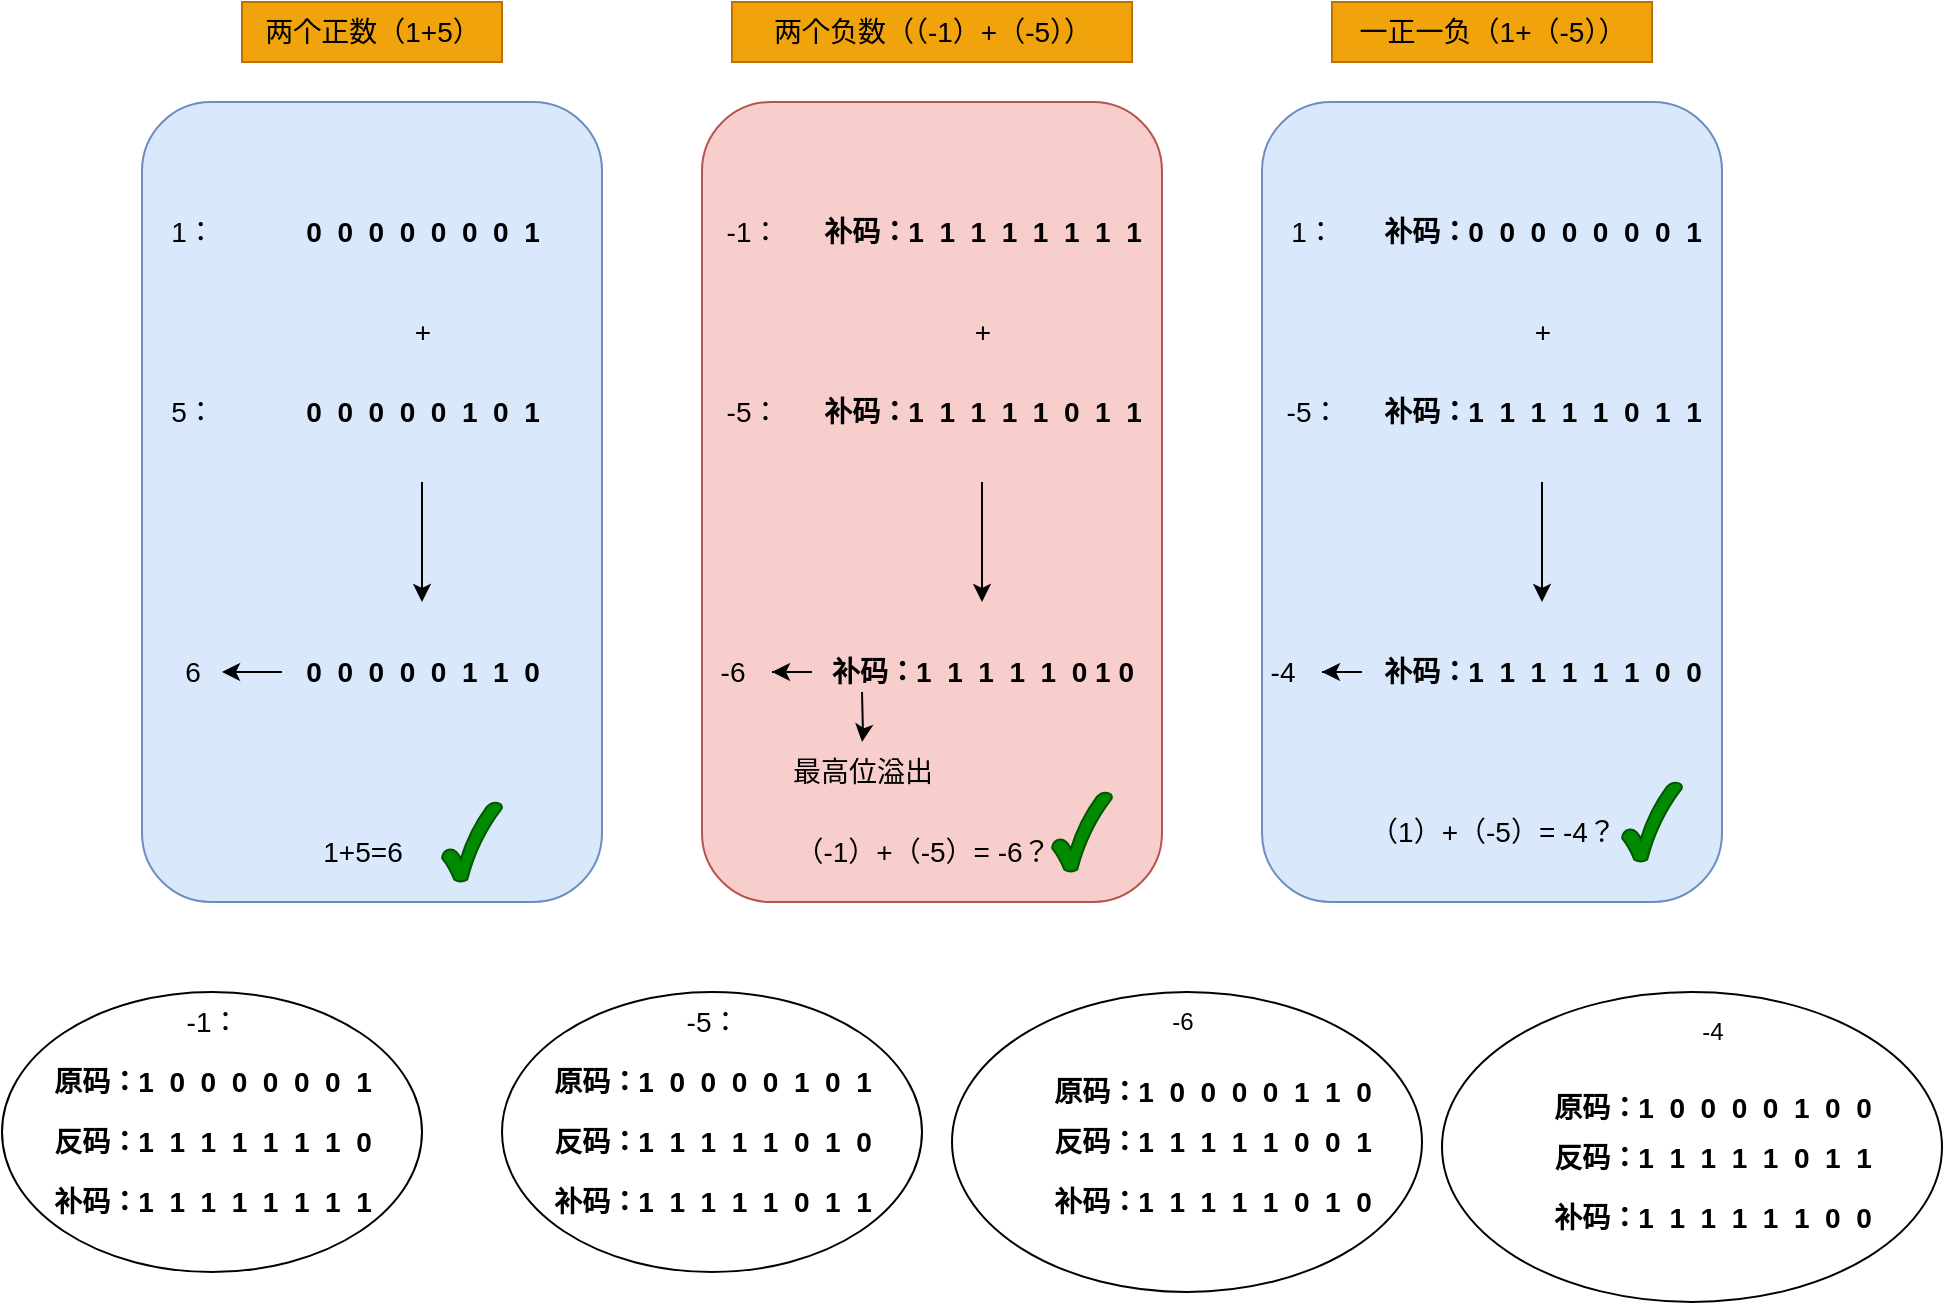 <mxfile version="20.6.2" type="device"><diagram id="oloCLNJLmom4ELn6_zKf" name="第 1 页"><mxGraphModel dx="852" dy="515" grid="1" gridSize="10" guides="1" tooltips="1" connect="1" arrows="1" fold="1" page="1" pageScale="1" pageWidth="1390" pageHeight="980" math="0" shadow="0"><root><mxCell id="0"/><mxCell id="1" parent="0"/><mxCell id="8ZW_xuPBTC2ldnGkTU2X-1" value="" style="ellipse;whiteSpace=wrap;html=1;" parent="1" vertex="1"><mxGeometry x="730" y="595" width="250" height="155" as="geometry"/></mxCell><mxCell id="8ZW_xuPBTC2ldnGkTU2X-2" value="&lt;h4&gt;原码：1&amp;nbsp; 0&amp;nbsp; 0&amp;nbsp; 0&amp;nbsp; 0&amp;nbsp; 1&amp;nbsp; 0&amp;nbsp; 0&lt;/h4&gt;" style="text;html=1;align=center;verticalAlign=middle;resizable=0;points=[];autosize=1;strokeColor=none;fillColor=none;fontSize=14;" parent="1" vertex="1"><mxGeometry x="775" y="617.5" width="180" height="70" as="geometry"/></mxCell><mxCell id="8ZW_xuPBTC2ldnGkTU2X-3" value="" style="ellipse;whiteSpace=wrap;html=1;" parent="1" vertex="1"><mxGeometry x="485" y="595" width="235" height="150" as="geometry"/></mxCell><mxCell id="8ZW_xuPBTC2ldnGkTU2X-4" value="" style="rounded=1;whiteSpace=wrap;html=1;fillColor=#dae8fc;strokeColor=#6c8ebf;" parent="1" vertex="1"><mxGeometry x="80" y="150" width="230" height="400" as="geometry"/></mxCell><mxCell id="8ZW_xuPBTC2ldnGkTU2X-5" value="&lt;font style=&quot;font-size: 14px;&quot;&gt;两个正数（1+5）&lt;/font&gt;" style="text;html=1;align=center;verticalAlign=middle;resizable=0;points=[];autosize=1;strokeColor=#BD7000;fillColor=#f0a30a;fontSize=14;fontColor=#000000;" parent="1" vertex="1"><mxGeometry x="130" y="100" width="130" height="30" as="geometry"/></mxCell><mxCell id="8ZW_xuPBTC2ldnGkTU2X-6" value="&lt;h4&gt;0&amp;nbsp; 0&amp;nbsp; 0&amp;nbsp; 0&amp;nbsp; 0&amp;nbsp; 0&amp;nbsp; 0&amp;nbsp; 1&lt;/h4&gt;" style="text;html=1;align=center;verticalAlign=middle;resizable=0;points=[];autosize=1;strokeColor=none;fillColor=none;fontSize=14;" parent="1" vertex="1"><mxGeometry x="150" y="180" width="140" height="70" as="geometry"/></mxCell><mxCell id="8ZW_xuPBTC2ldnGkTU2X-7" value="" style="edgeStyle=orthogonalEdgeStyle;rounded=0;orthogonalLoop=1;jettySize=auto;html=1;fontSize=14;" parent="1" source="8ZW_xuPBTC2ldnGkTU2X-8" target="8ZW_xuPBTC2ldnGkTU2X-13" edge="1"><mxGeometry relative="1" as="geometry"/></mxCell><mxCell id="8ZW_xuPBTC2ldnGkTU2X-8" value="&lt;h4&gt;0&amp;nbsp; 0&amp;nbsp; 0&amp;nbsp; 0&amp;nbsp; 0&amp;nbsp; 1&amp;nbsp; 0&amp;nbsp; 1&lt;/h4&gt;" style="text;html=1;align=center;verticalAlign=middle;resizable=0;points=[];autosize=1;strokeColor=none;fillColor=none;fontSize=14;" parent="1" vertex="1"><mxGeometry x="150" y="270" width="140" height="70" as="geometry"/></mxCell><mxCell id="8ZW_xuPBTC2ldnGkTU2X-9" value="1：" style="text;html=1;align=center;verticalAlign=middle;resizable=0;points=[];autosize=1;strokeColor=none;fillColor=none;fontSize=14;" parent="1" vertex="1"><mxGeometry x="80" y="200" width="50" height="30" as="geometry"/></mxCell><mxCell id="8ZW_xuPBTC2ldnGkTU2X-10" value="5：" style="text;html=1;align=center;verticalAlign=middle;resizable=0;points=[];autosize=1;strokeColor=none;fillColor=none;fontSize=14;" parent="1" vertex="1"><mxGeometry x="80" y="290" width="50" height="30" as="geometry"/></mxCell><mxCell id="8ZW_xuPBTC2ldnGkTU2X-11" value="+" style="text;html=1;align=center;verticalAlign=middle;resizable=0;points=[];autosize=1;strokeColor=none;fillColor=none;fontSize=14;" parent="1" vertex="1"><mxGeometry x="205" y="250" width="30" height="30" as="geometry"/></mxCell><mxCell id="8ZW_xuPBTC2ldnGkTU2X-12" value="" style="edgeStyle=orthogonalEdgeStyle;rounded=0;orthogonalLoop=1;jettySize=auto;html=1;fontSize=14;" parent="1" source="8ZW_xuPBTC2ldnGkTU2X-13" target="8ZW_xuPBTC2ldnGkTU2X-14" edge="1"><mxGeometry relative="1" as="geometry"/></mxCell><mxCell id="8ZW_xuPBTC2ldnGkTU2X-13" value="&lt;h4&gt;0&amp;nbsp; 0&amp;nbsp; 0&amp;nbsp; 0&amp;nbsp; 0&amp;nbsp; 1&amp;nbsp; 1&amp;nbsp; 0&lt;/h4&gt;" style="text;html=1;align=center;verticalAlign=middle;resizable=0;points=[];autosize=1;strokeColor=none;fillColor=none;fontSize=14;" parent="1" vertex="1"><mxGeometry x="150" y="400" width="140" height="70" as="geometry"/></mxCell><mxCell id="8ZW_xuPBTC2ldnGkTU2X-14" value="6" style="text;html=1;align=center;verticalAlign=middle;resizable=0;points=[];autosize=1;strokeColor=none;fillColor=none;fontSize=14;" parent="1" vertex="1"><mxGeometry x="90" y="420" width="30" height="30" as="geometry"/></mxCell><mxCell id="8ZW_xuPBTC2ldnGkTU2X-15" value="" style="rounded=1;whiteSpace=wrap;html=1;fillColor=#f8cecc;strokeColor=#b85450;" parent="1" vertex="1"><mxGeometry x="360" y="150" width="230" height="400" as="geometry"/></mxCell><mxCell id="8ZW_xuPBTC2ldnGkTU2X-16" value="&lt;font style=&quot;font-size: 14px;&quot;&gt;两个负数（（-1）+（-5））&lt;/font&gt;" style="text;html=1;align=center;verticalAlign=middle;resizable=0;points=[];autosize=1;strokeColor=#BD7000;fillColor=#f0a30a;fontSize=14;fontColor=#000000;" parent="1" vertex="1"><mxGeometry x="375" y="100" width="200" height="30" as="geometry"/></mxCell><mxCell id="8ZW_xuPBTC2ldnGkTU2X-17" value="&lt;h4&gt;补码：1&amp;nbsp; 1&amp;nbsp; 1&amp;nbsp; 1&amp;nbsp; 1&amp;nbsp; 1&amp;nbsp; 1&amp;nbsp; 1&lt;/h4&gt;" style="text;html=1;align=center;verticalAlign=middle;resizable=0;points=[];autosize=1;strokeColor=none;fillColor=none;fontSize=14;" parent="1" vertex="1"><mxGeometry x="410" y="180" width="180" height="70" as="geometry"/></mxCell><mxCell id="8ZW_xuPBTC2ldnGkTU2X-18" value="" style="edgeStyle=orthogonalEdgeStyle;rounded=0;orthogonalLoop=1;jettySize=auto;html=1;fontSize=14;" parent="1" source="8ZW_xuPBTC2ldnGkTU2X-19" target="8ZW_xuPBTC2ldnGkTU2X-24" edge="1"><mxGeometry relative="1" as="geometry"/></mxCell><mxCell id="8ZW_xuPBTC2ldnGkTU2X-19" value="&lt;h4&gt;补码：1&amp;nbsp; 1&amp;nbsp; 1&amp;nbsp; 1&amp;nbsp; 1&amp;nbsp; 0&amp;nbsp; 1&amp;nbsp; 1&lt;/h4&gt;" style="text;html=1;align=center;verticalAlign=middle;resizable=0;points=[];autosize=1;strokeColor=none;fillColor=none;fontSize=14;" parent="1" vertex="1"><mxGeometry x="410" y="270" width="180" height="70" as="geometry"/></mxCell><mxCell id="8ZW_xuPBTC2ldnGkTU2X-20" value="-1：" style="text;html=1;align=center;verticalAlign=middle;resizable=0;points=[];autosize=1;strokeColor=none;fillColor=none;fontSize=14;" parent="1" vertex="1"><mxGeometry x="360" y="200" width="50" height="30" as="geometry"/></mxCell><mxCell id="8ZW_xuPBTC2ldnGkTU2X-21" value="-5：" style="text;html=1;align=center;verticalAlign=middle;resizable=0;points=[];autosize=1;strokeColor=none;fillColor=none;fontSize=14;" parent="1" vertex="1"><mxGeometry x="360" y="290" width="50" height="30" as="geometry"/></mxCell><mxCell id="8ZW_xuPBTC2ldnGkTU2X-22" value="+" style="text;html=1;align=center;verticalAlign=middle;resizable=0;points=[];autosize=1;strokeColor=none;fillColor=none;fontSize=14;" parent="1" vertex="1"><mxGeometry x="485" y="250" width="30" height="30" as="geometry"/></mxCell><mxCell id="8ZW_xuPBTC2ldnGkTU2X-23" value="" style="edgeStyle=orthogonalEdgeStyle;rounded=0;orthogonalLoop=1;jettySize=auto;html=1;fontSize=14;" parent="1" source="8ZW_xuPBTC2ldnGkTU2X-24" target="8ZW_xuPBTC2ldnGkTU2X-25" edge="1"><mxGeometry relative="1" as="geometry"/></mxCell><mxCell id="8ZW_xuPBTC2ldnGkTU2X-24" value="&lt;h4&gt;补码：1&amp;nbsp; 1&amp;nbsp; 1&amp;nbsp; 1&amp;nbsp; 1&amp;nbsp; 0 1 0&lt;/h4&gt;" style="text;html=1;align=center;verticalAlign=middle;resizable=0;points=[];autosize=1;strokeColor=none;fillColor=none;fontSize=14;" parent="1" vertex="1"><mxGeometry x="415" y="400" width="170" height="70" as="geometry"/></mxCell><mxCell id="8ZW_xuPBTC2ldnGkTU2X-25" value="-6" style="text;html=1;align=center;verticalAlign=middle;resizable=0;points=[];autosize=1;strokeColor=none;fillColor=none;fontSize=14;" parent="1" vertex="1"><mxGeometry x="355" y="420" width="40" height="30" as="geometry"/></mxCell><mxCell id="8ZW_xuPBTC2ldnGkTU2X-26" value="" style="rounded=1;whiteSpace=wrap;html=1;fillColor=#dae8fc;strokeColor=#6c8ebf;" parent="1" vertex="1"><mxGeometry x="640" y="150" width="230" height="400" as="geometry"/></mxCell><mxCell id="8ZW_xuPBTC2ldnGkTU2X-27" value="&lt;font style=&quot;font-size: 14px;&quot;&gt;一正一负（1+（-5））&lt;/font&gt;" style="text;html=1;align=center;verticalAlign=middle;resizable=0;points=[];autosize=1;strokeColor=#BD7000;fillColor=#f0a30a;fontSize=14;fontColor=#000000;" parent="1" vertex="1"><mxGeometry x="675" y="100" width="160" height="30" as="geometry"/></mxCell><mxCell id="8ZW_xuPBTC2ldnGkTU2X-28" value="&lt;h4&gt;补码：0&amp;nbsp; 0&amp;nbsp; 0&amp;nbsp; 0&amp;nbsp; 0&amp;nbsp; 0&amp;nbsp; 0&amp;nbsp; 1&lt;/h4&gt;" style="text;html=1;align=center;verticalAlign=middle;resizable=0;points=[];autosize=1;strokeColor=none;fillColor=none;fontSize=14;" parent="1" vertex="1"><mxGeometry x="690" y="180" width="180" height="70" as="geometry"/></mxCell><mxCell id="8ZW_xuPBTC2ldnGkTU2X-29" value="" style="edgeStyle=orthogonalEdgeStyle;rounded=0;orthogonalLoop=1;jettySize=auto;html=1;fontSize=14;" parent="1" source="8ZW_xuPBTC2ldnGkTU2X-30" target="8ZW_xuPBTC2ldnGkTU2X-35" edge="1"><mxGeometry relative="1" as="geometry"/></mxCell><mxCell id="8ZW_xuPBTC2ldnGkTU2X-30" value="&lt;h4&gt;补码：1&amp;nbsp; 1&amp;nbsp; 1&amp;nbsp; 1&amp;nbsp; 1&amp;nbsp; 0&amp;nbsp; 1&amp;nbsp; 1&lt;/h4&gt;" style="text;html=1;align=center;verticalAlign=middle;resizable=0;points=[];autosize=1;strokeColor=none;fillColor=none;fontSize=14;" parent="1" vertex="1"><mxGeometry x="690" y="270" width="180" height="70" as="geometry"/></mxCell><mxCell id="8ZW_xuPBTC2ldnGkTU2X-31" value="1：" style="text;html=1;align=center;verticalAlign=middle;resizable=0;points=[];autosize=1;strokeColor=none;fillColor=none;fontSize=14;" parent="1" vertex="1"><mxGeometry x="640" y="200" width="50" height="30" as="geometry"/></mxCell><mxCell id="8ZW_xuPBTC2ldnGkTU2X-32" value="-5：" style="text;html=1;align=center;verticalAlign=middle;resizable=0;points=[];autosize=1;strokeColor=none;fillColor=none;fontSize=14;" parent="1" vertex="1"><mxGeometry x="640" y="290" width="50" height="30" as="geometry"/></mxCell><mxCell id="8ZW_xuPBTC2ldnGkTU2X-33" value="+" style="text;html=1;align=center;verticalAlign=middle;resizable=0;points=[];autosize=1;strokeColor=none;fillColor=none;fontSize=14;" parent="1" vertex="1"><mxGeometry x="765" y="250" width="30" height="30" as="geometry"/></mxCell><mxCell id="8ZW_xuPBTC2ldnGkTU2X-34" value="" style="edgeStyle=orthogonalEdgeStyle;rounded=0;orthogonalLoop=1;jettySize=auto;html=1;fontSize=14;" parent="1" source="8ZW_xuPBTC2ldnGkTU2X-35" target="8ZW_xuPBTC2ldnGkTU2X-36" edge="1"><mxGeometry relative="1" as="geometry"/></mxCell><mxCell id="8ZW_xuPBTC2ldnGkTU2X-35" value="&lt;h4&gt;补码：1&amp;nbsp; 1&amp;nbsp; 1&amp;nbsp; 1&amp;nbsp; 1&amp;nbsp; 1&amp;nbsp; 0&amp;nbsp; 0&lt;/h4&gt;" style="text;html=1;align=center;verticalAlign=middle;resizable=0;points=[];autosize=1;strokeColor=none;fillColor=none;fontSize=14;" parent="1" vertex="1"><mxGeometry x="690" y="400" width="180" height="70" as="geometry"/></mxCell><mxCell id="8ZW_xuPBTC2ldnGkTU2X-36" value="-4" style="text;html=1;align=center;verticalAlign=middle;resizable=0;points=[];autosize=1;strokeColor=none;fillColor=none;fontSize=14;" parent="1" vertex="1"><mxGeometry x="630" y="420" width="40" height="30" as="geometry"/></mxCell><mxCell id="8ZW_xuPBTC2ldnGkTU2X-37" value="" style="edgeStyle=orthogonalEdgeStyle;rounded=0;orthogonalLoop=1;jettySize=auto;html=1;fontSize=14;" parent="1" target="8ZW_xuPBTC2ldnGkTU2X-38" edge="1"><mxGeometry relative="1" as="geometry"><mxPoint x="440" y="445" as="sourcePoint"/><mxPoint x="410" y="445" as="targetPoint"/></mxGeometry></mxCell><mxCell id="8ZW_xuPBTC2ldnGkTU2X-38" value="最高位溢出" style="text;html=1;align=center;verticalAlign=middle;resizable=0;points=[];autosize=1;strokeColor=none;fillColor=none;fontSize=14;" parent="1" vertex="1"><mxGeometry x="395" y="470" width="90" height="30" as="geometry"/></mxCell><mxCell id="8ZW_xuPBTC2ldnGkTU2X-39" value="" style="verticalLabelPosition=bottom;verticalAlign=top;html=1;shape=mxgraph.basic.tick;fontSize=14;fillColor=#008a00;fontColor=#ffffff;strokeColor=#005700;" parent="1" vertex="1"><mxGeometry x="230" y="500" width="30" height="40" as="geometry"/></mxCell><mxCell id="8ZW_xuPBTC2ldnGkTU2X-40" value="（-1）+（-5）= -6？" style="text;html=1;align=center;verticalAlign=middle;resizable=0;points=[];autosize=1;strokeColor=none;fillColor=none;fontSize=14;" parent="1" vertex="1"><mxGeometry x="395" y="510" width="150" height="30" as="geometry"/></mxCell><mxCell id="8ZW_xuPBTC2ldnGkTU2X-41" value="（1）+（-5）= -4？" style="text;html=1;align=center;verticalAlign=middle;resizable=0;points=[];autosize=1;strokeColor=none;fillColor=none;fontSize=14;" parent="1" vertex="1"><mxGeometry x="680" y="500" width="150" height="30" as="geometry"/></mxCell><mxCell id="8ZW_xuPBTC2ldnGkTU2X-42" value="1+5=6&lt;br&gt;" style="text;html=1;align=center;verticalAlign=middle;resizable=0;points=[];autosize=1;strokeColor=none;fillColor=none;fontSize=14;" parent="1" vertex="1"><mxGeometry x="160" y="510" width="60" height="30" as="geometry"/></mxCell><mxCell id="8ZW_xuPBTC2ldnGkTU2X-43" value="" style="ellipse;whiteSpace=wrap;html=1;" parent="1" vertex="1"><mxGeometry x="260" y="595" width="210" height="140" as="geometry"/></mxCell><mxCell id="8ZW_xuPBTC2ldnGkTU2X-44" value="-5：" style="text;html=1;align=center;verticalAlign=middle;resizable=0;points=[];autosize=1;strokeColor=none;fillColor=none;fontSize=14;" parent="1" vertex="1"><mxGeometry x="340" y="595" width="50" height="30" as="geometry"/></mxCell><mxCell id="8ZW_xuPBTC2ldnGkTU2X-45" value="&lt;h4&gt;原码：1&amp;nbsp; 0&amp;nbsp; 0&amp;nbsp; 0&amp;nbsp; 0&amp;nbsp; 1&amp;nbsp; 0&amp;nbsp; 1&lt;/h4&gt;" style="text;html=1;align=center;verticalAlign=middle;resizable=0;points=[];autosize=1;strokeColor=none;fillColor=none;fontSize=14;" parent="1" vertex="1"><mxGeometry x="275" y="605" width="180" height="70" as="geometry"/></mxCell><mxCell id="8ZW_xuPBTC2ldnGkTU2X-46" value="&lt;h4&gt;反码：1&amp;nbsp; 1&amp;nbsp; 1&amp;nbsp; 1&amp;nbsp; 1&amp;nbsp; 0&amp;nbsp; 1&amp;nbsp; 0&lt;/h4&gt;" style="text;html=1;align=center;verticalAlign=middle;resizable=0;points=[];autosize=1;strokeColor=none;fillColor=none;fontSize=14;" parent="1" vertex="1"><mxGeometry x="275" y="635" width="180" height="70" as="geometry"/></mxCell><mxCell id="8ZW_xuPBTC2ldnGkTU2X-47" value="&lt;h4&gt;补码：1&amp;nbsp; 1&amp;nbsp; 1&amp;nbsp; 1&amp;nbsp; 1&amp;nbsp; 0&amp;nbsp; 1&amp;nbsp; 1&lt;/h4&gt;" style="text;html=1;align=center;verticalAlign=middle;resizable=0;points=[];autosize=1;strokeColor=none;fillColor=none;fontSize=14;" parent="1" vertex="1"><mxGeometry x="275" y="665" width="180" height="70" as="geometry"/></mxCell><mxCell id="8ZW_xuPBTC2ldnGkTU2X-48" value="&lt;h4&gt;补码：1&amp;nbsp; 1&amp;nbsp; 1&amp;nbsp; 1&amp;nbsp; 1&amp;nbsp; 0&amp;nbsp; 1&amp;nbsp; 0&lt;/h4&gt;" style="text;html=1;align=center;verticalAlign=middle;resizable=0;points=[];autosize=1;strokeColor=none;fillColor=none;fontSize=14;" parent="1" vertex="1"><mxGeometry x="525" y="665" width="180" height="70" as="geometry"/></mxCell><mxCell id="8ZW_xuPBTC2ldnGkTU2X-49" value="-6" style="text;html=1;align=center;verticalAlign=middle;resizable=0;points=[];autosize=1;strokeColor=none;fillColor=none;" parent="1" vertex="1"><mxGeometry x="585" y="595" width="30" height="30" as="geometry"/></mxCell><mxCell id="8ZW_xuPBTC2ldnGkTU2X-50" value="&lt;h4&gt;反码：1&amp;nbsp; 1&amp;nbsp; 1&amp;nbsp; 1&amp;nbsp; 1&amp;nbsp; 0&amp;nbsp; 0&amp;nbsp; 1&lt;/h4&gt;" style="text;html=1;align=center;verticalAlign=middle;resizable=0;points=[];autosize=1;strokeColor=none;fillColor=none;fontSize=14;" parent="1" vertex="1"><mxGeometry x="525" y="635" width="180" height="70" as="geometry"/></mxCell><mxCell id="8ZW_xuPBTC2ldnGkTU2X-51" value="&lt;h4&gt;原码：1&amp;nbsp; 0&amp;nbsp; 0&amp;nbsp; 0&amp;nbsp; 0&amp;nbsp; 1&amp;nbsp; 1&amp;nbsp; 0&lt;/h4&gt;" style="text;html=1;align=center;verticalAlign=middle;resizable=0;points=[];autosize=1;strokeColor=none;fillColor=none;fontSize=14;" parent="1" vertex="1"><mxGeometry x="525" y="610" width="180" height="70" as="geometry"/></mxCell><mxCell id="8ZW_xuPBTC2ldnGkTU2X-52" value="" style="verticalLabelPosition=bottom;verticalAlign=top;html=1;shape=mxgraph.basic.tick;fontSize=14;fillColor=#008a00;fontColor=#ffffff;strokeColor=#005700;" parent="1" vertex="1"><mxGeometry x="535" y="495" width="30" height="40" as="geometry"/></mxCell><mxCell id="8ZW_xuPBTC2ldnGkTU2X-53" value="&lt;h4&gt;补码：1&amp;nbsp; 1&amp;nbsp; 1&amp;nbsp; 1&amp;nbsp; 1&amp;nbsp; 1&amp;nbsp; 0&amp;nbsp; 0&lt;/h4&gt;" style="text;html=1;align=center;verticalAlign=middle;resizable=0;points=[];autosize=1;strokeColor=none;fillColor=none;fontSize=14;" parent="1" vertex="1"><mxGeometry x="775" y="672.5" width="180" height="70" as="geometry"/></mxCell><mxCell id="8ZW_xuPBTC2ldnGkTU2X-54" value="&lt;h4&gt;反码：1&amp;nbsp; 1&amp;nbsp; 1&amp;nbsp; 1&amp;nbsp; 1&amp;nbsp; 0&amp;nbsp; 1&amp;nbsp; 1&lt;/h4&gt;" style="text;html=1;align=center;verticalAlign=middle;resizable=0;points=[];autosize=1;strokeColor=none;fillColor=none;fontSize=14;" parent="1" vertex="1"><mxGeometry x="775" y="642.5" width="180" height="70" as="geometry"/></mxCell><mxCell id="8ZW_xuPBTC2ldnGkTU2X-55" value="-4" style="text;html=1;align=center;verticalAlign=middle;resizable=0;points=[];autosize=1;strokeColor=none;fillColor=none;" parent="1" vertex="1"><mxGeometry x="850" y="600" width="30" height="30" as="geometry"/></mxCell><mxCell id="8ZW_xuPBTC2ldnGkTU2X-56" value="" style="ellipse;whiteSpace=wrap;html=1;" parent="1" vertex="1"><mxGeometry x="10" y="595" width="210" height="140" as="geometry"/></mxCell><mxCell id="8ZW_xuPBTC2ldnGkTU2X-57" value="-1：" style="text;html=1;align=center;verticalAlign=middle;resizable=0;points=[];autosize=1;strokeColor=none;fillColor=none;fontSize=14;" parent="1" vertex="1"><mxGeometry x="90" y="595" width="50" height="30" as="geometry"/></mxCell><mxCell id="8ZW_xuPBTC2ldnGkTU2X-58" value="&lt;h4&gt;原码：1&amp;nbsp; 0&amp;nbsp; 0&amp;nbsp; 0&amp;nbsp; 0&amp;nbsp; 0&amp;nbsp; 0&amp;nbsp; 1&lt;/h4&gt;" style="text;html=1;align=center;verticalAlign=middle;resizable=0;points=[];autosize=1;strokeColor=none;fillColor=none;fontSize=14;" parent="1" vertex="1"><mxGeometry x="25" y="605" width="180" height="70" as="geometry"/></mxCell><mxCell id="8ZW_xuPBTC2ldnGkTU2X-59" value="&lt;h4&gt;反码：1&amp;nbsp; 1&amp;nbsp; 1&amp;nbsp; 1&amp;nbsp; 1&amp;nbsp; 1&amp;nbsp; 1&amp;nbsp; 0&lt;/h4&gt;" style="text;html=1;align=center;verticalAlign=middle;resizable=0;points=[];autosize=1;strokeColor=none;fillColor=none;fontSize=14;" parent="1" vertex="1"><mxGeometry x="25" y="635" width="180" height="70" as="geometry"/></mxCell><mxCell id="8ZW_xuPBTC2ldnGkTU2X-60" value="&lt;h4&gt;补码：1&amp;nbsp; 1&amp;nbsp; 1&amp;nbsp; 1&amp;nbsp; 1&amp;nbsp; 1&amp;nbsp; 1&amp;nbsp; 1&lt;/h4&gt;" style="text;html=1;align=center;verticalAlign=middle;resizable=0;points=[];autosize=1;strokeColor=none;fillColor=none;fontSize=14;" parent="1" vertex="1"><mxGeometry x="25" y="665" width="180" height="70" as="geometry"/></mxCell><mxCell id="8ZW_xuPBTC2ldnGkTU2X-61" value="" style="verticalLabelPosition=bottom;verticalAlign=top;html=1;shape=mxgraph.basic.tick;fontSize=14;fillColor=#008a00;fontColor=#ffffff;strokeColor=#005700;" parent="1" vertex="1"><mxGeometry x="820" y="490" width="30" height="40" as="geometry"/></mxCell></root></mxGraphModel></diagram></mxfile>